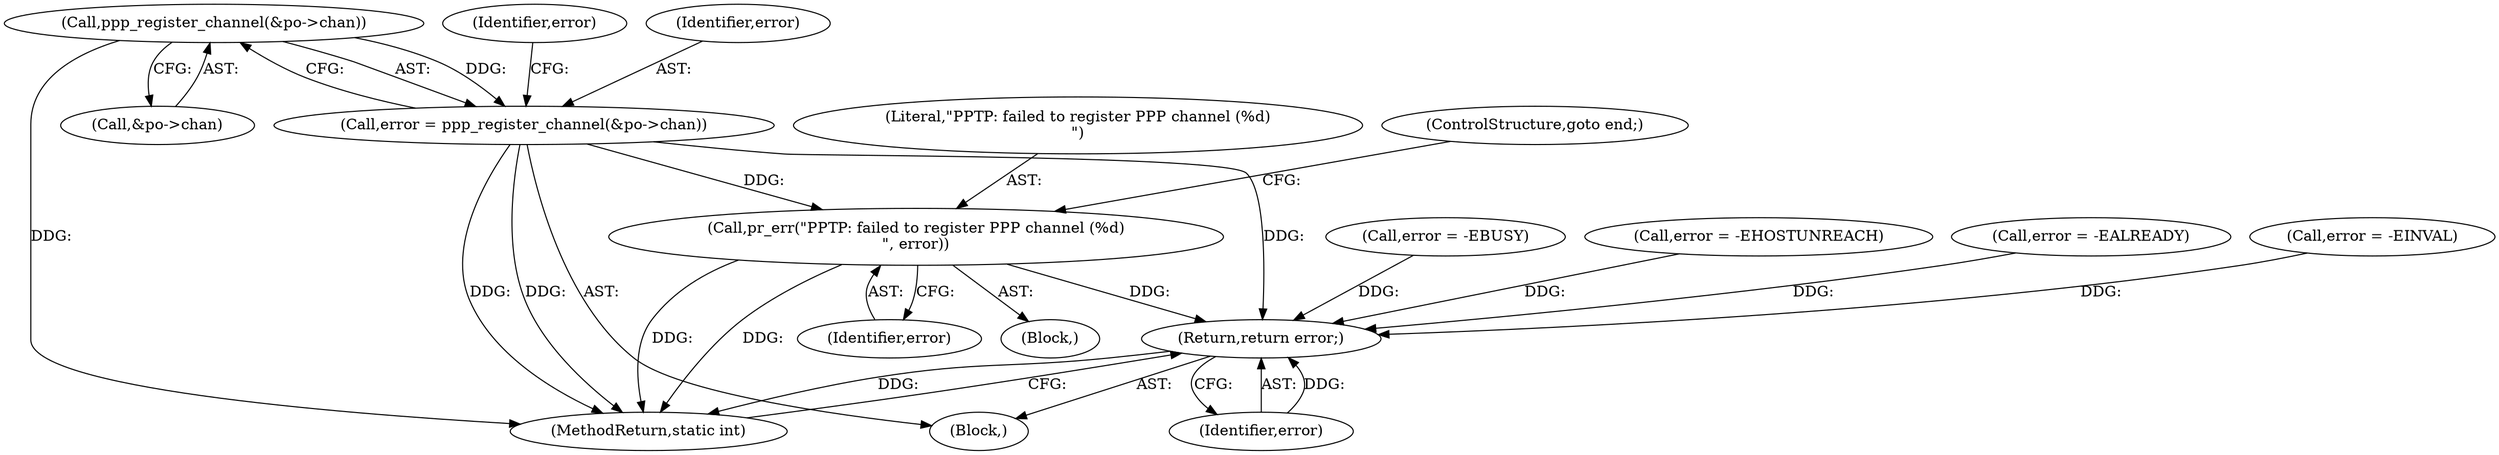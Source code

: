 digraph "0_linux_09ccfd238e5a0e670d8178cf50180ea81ae09ae1_0@pointer" {
"1000334" [label="(Call,ppp_register_channel(&po->chan))"];
"1000332" [label="(Call,error = ppp_register_channel(&po->chan))"];
"1000342" [label="(Call,pr_err(\"PPTP: failed to register PPP channel (%d)\n\", error))"];
"1000363" [label="(Return,return error;)"];
"1000364" [label="(Identifier,error)"];
"1000343" [label="(Literal,\"PPTP: failed to register PPP channel (%d)\n\")"];
"1000342" [label="(Call,pr_err(\"PPTP: failed to register PPP channel (%d)\n\", error))"];
"1000345" [label="(ControlStructure,goto end;)"];
"1000340" [label="(Identifier,error)"];
"1000363" [label="(Return,return error;)"];
"1000365" [label="(MethodReturn,static int)"];
"1000333" [label="(Identifier,error)"];
"1000107" [label="(Block,)"];
"1000334" [label="(Call,ppp_register_channel(&po->chan))"];
"1000225" [label="(Call,error = -EINVAL)"];
"1000335" [label="(Call,&po->chan)"];
"1000332" [label="(Call,error = ppp_register_channel(&po->chan))"];
"1000187" [label="(Call,error = -EBUSY)"];
"1000344" [label="(Identifier,error)"];
"1000277" [label="(Call,error = -EHOSTUNREACH)"];
"1000199" [label="(Call,error = -EALREADY)"];
"1000341" [label="(Block,)"];
"1000334" -> "1000332"  [label="AST: "];
"1000334" -> "1000335"  [label="CFG: "];
"1000335" -> "1000334"  [label="AST: "];
"1000332" -> "1000334"  [label="CFG: "];
"1000334" -> "1000365"  [label="DDG: "];
"1000334" -> "1000332"  [label="DDG: "];
"1000332" -> "1000107"  [label="AST: "];
"1000333" -> "1000332"  [label="AST: "];
"1000340" -> "1000332"  [label="CFG: "];
"1000332" -> "1000365"  [label="DDG: "];
"1000332" -> "1000365"  [label="DDG: "];
"1000332" -> "1000342"  [label="DDG: "];
"1000332" -> "1000363"  [label="DDG: "];
"1000342" -> "1000341"  [label="AST: "];
"1000342" -> "1000344"  [label="CFG: "];
"1000343" -> "1000342"  [label="AST: "];
"1000344" -> "1000342"  [label="AST: "];
"1000345" -> "1000342"  [label="CFG: "];
"1000342" -> "1000365"  [label="DDG: "];
"1000342" -> "1000365"  [label="DDG: "];
"1000342" -> "1000363"  [label="DDG: "];
"1000363" -> "1000107"  [label="AST: "];
"1000363" -> "1000364"  [label="CFG: "];
"1000364" -> "1000363"  [label="AST: "];
"1000365" -> "1000363"  [label="CFG: "];
"1000363" -> "1000365"  [label="DDG: "];
"1000364" -> "1000363"  [label="DDG: "];
"1000187" -> "1000363"  [label="DDG: "];
"1000199" -> "1000363"  [label="DDG: "];
"1000225" -> "1000363"  [label="DDG: "];
"1000277" -> "1000363"  [label="DDG: "];
}
